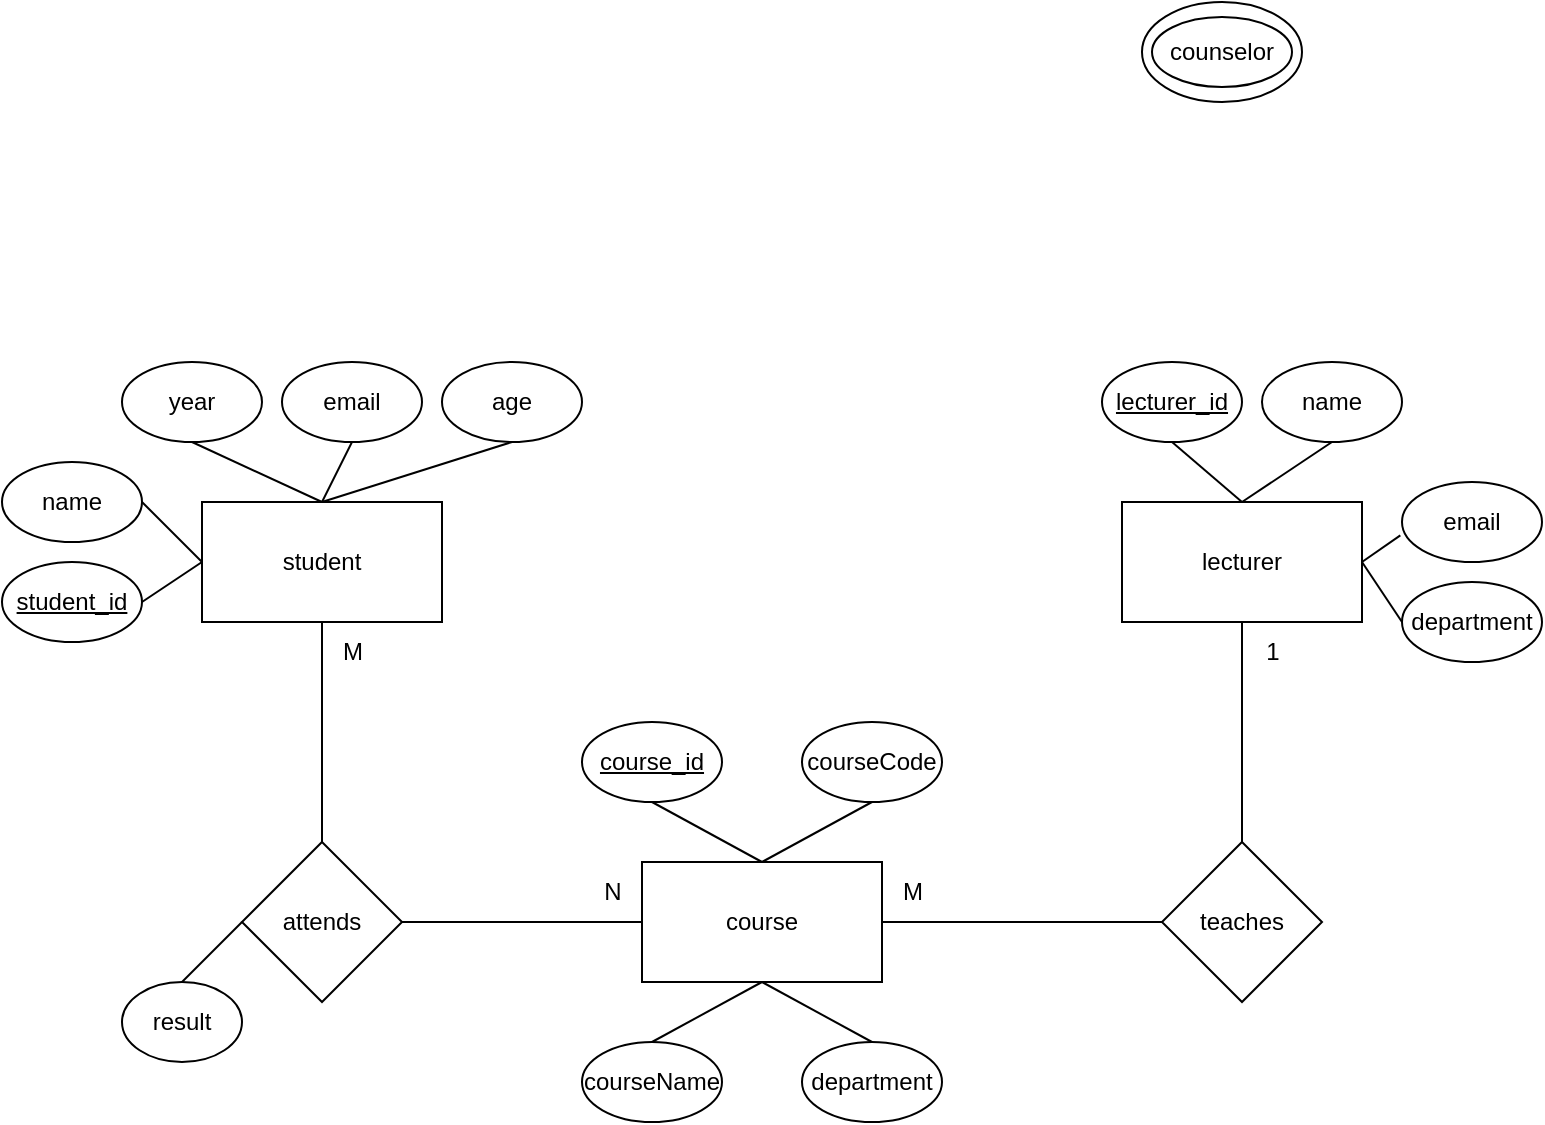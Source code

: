 <mxfile version="24.4.9" type="github">
  <diagram name="Sayfa -1" id="_w6NCnIKhzFKye_CMH-P">
    <mxGraphModel dx="1195" dy="650" grid="1" gridSize="10" guides="1" tooltips="1" connect="1" arrows="1" fold="1" page="1" pageScale="1" pageWidth="827" pageHeight="1169" math="0" shadow="0">
      <root>
        <mxCell id="0" />
        <mxCell id="1" parent="0" />
        <mxCell id="hQm0AAL2bkkplL0ZvKbk-7" value="" style="endArrow=none;html=1;rounded=0;exitX=0.5;exitY=0;exitDx=0;exitDy=0;entryX=0.5;entryY=1;entryDx=0;entryDy=0;" edge="1" parent="1" source="hQm0AAL2bkkplL0ZvKbk-10">
          <mxGeometry width="50" height="50" relative="1" as="geometry">
            <mxPoint x="450" y="490" as="sourcePoint" />
            <mxPoint x="660" y="410" as="targetPoint" />
          </mxGeometry>
        </mxCell>
        <mxCell id="hQm0AAL2bkkplL0ZvKbk-8" value="" style="endArrow=none;html=1;rounded=0;exitX=0.5;exitY=0;exitDx=0;exitDy=0;entryX=0.5;entryY=1;entryDx=0;entryDy=0;" edge="1" parent="1" source="hQm0AAL2bkkplL0ZvKbk-9">
          <mxGeometry width="50" height="50" relative="1" as="geometry">
            <mxPoint x="450" y="490" as="sourcePoint" />
            <mxPoint x="200" y="410" as="targetPoint" />
          </mxGeometry>
        </mxCell>
        <mxCell id="hQm0AAL2bkkplL0ZvKbk-11" value="" style="endArrow=none;html=1;rounded=0;exitX=1;exitY=0.5;exitDx=0;exitDy=0;entryX=0;entryY=0.5;entryDx=0;entryDy=0;" edge="1" parent="1" target="hQm0AAL2bkkplL0ZvKbk-10">
          <mxGeometry width="50" height="50" relative="1" as="geometry">
            <mxPoint x="474.0" y="560" as="sourcePoint" />
            <mxPoint x="628" y="428" as="targetPoint" />
          </mxGeometry>
        </mxCell>
        <mxCell id="hQm0AAL2bkkplL0ZvKbk-10" value="teaches" style="rhombus;whiteSpace=wrap;html=1;" vertex="1" parent="1">
          <mxGeometry x="620" y="520" width="80" height="80" as="geometry" />
        </mxCell>
        <mxCell id="hQm0AAL2bkkplL0ZvKbk-12" value="" style="endArrow=none;html=1;rounded=0;exitX=0;exitY=0.5;exitDx=0;exitDy=0;entryX=1;entryY=0.5;entryDx=0;entryDy=0;" edge="1" parent="1" source="hQm0AAL2bkkplL0ZvKbk-24" target="hQm0AAL2bkkplL0ZvKbk-9">
          <mxGeometry width="50" height="50" relative="1" as="geometry">
            <mxPoint x="354.0" y="560" as="sourcePoint" />
            <mxPoint x="182" y="428" as="targetPoint" />
          </mxGeometry>
        </mxCell>
        <mxCell id="hQm0AAL2bkkplL0ZvKbk-9" value="attends" style="rhombus;whiteSpace=wrap;html=1;" vertex="1" parent="1">
          <mxGeometry x="160" y="520" width="80" height="80" as="geometry" />
        </mxCell>
        <mxCell id="hQm0AAL2bkkplL0ZvKbk-14" value="M" style="text;html=1;align=center;verticalAlign=middle;resizable=0;points=[];autosize=1;strokeColor=none;fillColor=none;" vertex="1" parent="1">
          <mxGeometry x="200" y="410" width="30" height="30" as="geometry" />
        </mxCell>
        <mxCell id="hQm0AAL2bkkplL0ZvKbk-15" value="N" style="text;html=1;align=center;verticalAlign=middle;resizable=0;points=[];autosize=1;strokeColor=none;fillColor=none;" vertex="1" parent="1">
          <mxGeometry x="330" y="530" width="30" height="30" as="geometry" />
        </mxCell>
        <mxCell id="hQm0AAL2bkkplL0ZvKbk-16" value="M" style="text;html=1;align=center;verticalAlign=middle;resizable=0;points=[];autosize=1;strokeColor=none;fillColor=none;" vertex="1" parent="1">
          <mxGeometry x="480" y="530" width="30" height="30" as="geometry" />
        </mxCell>
        <mxCell id="hQm0AAL2bkkplL0ZvKbk-17" value="1" style="text;html=1;align=center;verticalAlign=middle;resizable=0;points=[];autosize=1;strokeColor=none;fillColor=none;" vertex="1" parent="1">
          <mxGeometry x="660" y="410" width="30" height="30" as="geometry" />
        </mxCell>
        <mxCell id="hQm0AAL2bkkplL0ZvKbk-20" value="" style="ellipse;whiteSpace=wrap;html=1;" vertex="1" parent="1">
          <mxGeometry x="610" y="100" width="80" height="50" as="geometry" />
        </mxCell>
        <mxCell id="hQm0AAL2bkkplL0ZvKbk-22" value="counselor" style="ellipse;whiteSpace=wrap;html=1;" vertex="1" parent="1">
          <mxGeometry x="615" y="107.5" width="70" height="35" as="geometry" />
        </mxCell>
        <mxCell id="hQm0AAL2bkkplL0ZvKbk-23" value="student" style="rounded=0;whiteSpace=wrap;html=1;" vertex="1" parent="1">
          <mxGeometry x="140" y="350" width="120" height="60" as="geometry" />
        </mxCell>
        <mxCell id="hQm0AAL2bkkplL0ZvKbk-24" value="course" style="rounded=0;whiteSpace=wrap;html=1;" vertex="1" parent="1">
          <mxGeometry x="360" y="530" width="120" height="60" as="geometry" />
        </mxCell>
        <mxCell id="hQm0AAL2bkkplL0ZvKbk-25" value="lecturer" style="rounded=0;whiteSpace=wrap;html=1;" vertex="1" parent="1">
          <mxGeometry x="600" y="350" width="120" height="60" as="geometry" />
        </mxCell>
        <mxCell id="hQm0AAL2bkkplL0ZvKbk-26" value="result" style="ellipse;whiteSpace=wrap;html=1;" vertex="1" parent="1">
          <mxGeometry x="100" y="590" width="60" height="40" as="geometry" />
        </mxCell>
        <mxCell id="hQm0AAL2bkkplL0ZvKbk-29" value="" style="endArrow=none;html=1;rounded=0;entryX=0;entryY=0.5;entryDx=0;entryDy=0;" edge="1" parent="1" target="hQm0AAL2bkkplL0ZvKbk-9">
          <mxGeometry width="50" height="50" relative="1" as="geometry">
            <mxPoint x="130" y="590" as="sourcePoint" />
            <mxPoint x="130" y="560" as="targetPoint" />
            <Array as="points" />
          </mxGeometry>
        </mxCell>
        <mxCell id="hQm0AAL2bkkplL0ZvKbk-30" value="&lt;u&gt;student_id&lt;/u&gt;" style="ellipse;whiteSpace=wrap;html=1;" vertex="1" parent="1">
          <mxGeometry x="40" y="380" width="70" height="40" as="geometry" />
        </mxCell>
        <mxCell id="hQm0AAL2bkkplL0ZvKbk-33" value="name" style="ellipse;whiteSpace=wrap;html=1;" vertex="1" parent="1">
          <mxGeometry x="40" y="330" width="70" height="40" as="geometry" />
        </mxCell>
        <mxCell id="hQm0AAL2bkkplL0ZvKbk-34" value="year" style="ellipse;whiteSpace=wrap;html=1;" vertex="1" parent="1">
          <mxGeometry x="100" y="280" width="70" height="40" as="geometry" />
        </mxCell>
        <mxCell id="hQm0AAL2bkkplL0ZvKbk-35" value="email" style="ellipse;whiteSpace=wrap;html=1;" vertex="1" parent="1">
          <mxGeometry x="180" y="280" width="70" height="40" as="geometry" />
        </mxCell>
        <mxCell id="hQm0AAL2bkkplL0ZvKbk-36" value="age" style="ellipse;whiteSpace=wrap;html=1;" vertex="1" parent="1">
          <mxGeometry x="260" y="280" width="70" height="40" as="geometry" />
        </mxCell>
        <mxCell id="hQm0AAL2bkkplL0ZvKbk-37" value="&lt;u&gt;lecturer_id&lt;/u&gt;" style="ellipse;whiteSpace=wrap;html=1;" vertex="1" parent="1">
          <mxGeometry x="590" y="280" width="70" height="40" as="geometry" />
        </mxCell>
        <mxCell id="hQm0AAL2bkkplL0ZvKbk-38" value="name" style="ellipse;whiteSpace=wrap;html=1;" vertex="1" parent="1">
          <mxGeometry x="670" y="280" width="70" height="40" as="geometry" />
        </mxCell>
        <mxCell id="hQm0AAL2bkkplL0ZvKbk-39" value="email" style="ellipse;whiteSpace=wrap;html=1;" vertex="1" parent="1">
          <mxGeometry x="740" y="340" width="70" height="40" as="geometry" />
        </mxCell>
        <mxCell id="hQm0AAL2bkkplL0ZvKbk-40" value="department" style="ellipse;whiteSpace=wrap;html=1;" vertex="1" parent="1">
          <mxGeometry x="740" y="390" width="70" height="40" as="geometry" />
        </mxCell>
        <mxCell id="hQm0AAL2bkkplL0ZvKbk-41" value="&lt;u&gt;course_id&lt;/u&gt;" style="ellipse;whiteSpace=wrap;html=1;" vertex="1" parent="1">
          <mxGeometry x="330" y="460" width="70" height="40" as="geometry" />
        </mxCell>
        <mxCell id="hQm0AAL2bkkplL0ZvKbk-42" value="courseName" style="ellipse;whiteSpace=wrap;html=1;" vertex="1" parent="1">
          <mxGeometry x="330" y="620" width="70" height="40" as="geometry" />
        </mxCell>
        <mxCell id="hQm0AAL2bkkplL0ZvKbk-43" value="department" style="ellipse;whiteSpace=wrap;html=1;" vertex="1" parent="1">
          <mxGeometry x="440" y="620" width="70" height="40" as="geometry" />
        </mxCell>
        <mxCell id="hQm0AAL2bkkplL0ZvKbk-44" value="courseCode" style="ellipse;whiteSpace=wrap;html=1;" vertex="1" parent="1">
          <mxGeometry x="440" y="460" width="70" height="40" as="geometry" />
        </mxCell>
        <mxCell id="hQm0AAL2bkkplL0ZvKbk-46" style="edgeStyle=orthogonalEdgeStyle;rounded=0;orthogonalLoop=1;jettySize=auto;html=1;exitX=0.5;exitY=1;exitDx=0;exitDy=0;" edge="1" parent="1" source="hQm0AAL2bkkplL0ZvKbk-44" target="hQm0AAL2bkkplL0ZvKbk-44">
          <mxGeometry relative="1" as="geometry" />
        </mxCell>
        <mxCell id="hQm0AAL2bkkplL0ZvKbk-48" value="" style="endArrow=none;html=1;rounded=0;entryX=0.5;entryY=1;entryDx=0;entryDy=0;exitX=0.5;exitY=0;exitDx=0;exitDy=0;" edge="1" parent="1" source="hQm0AAL2bkkplL0ZvKbk-24" target="hQm0AAL2bkkplL0ZvKbk-44">
          <mxGeometry width="50" height="50" relative="1" as="geometry">
            <mxPoint x="420" y="580" as="sourcePoint" />
            <mxPoint x="470" y="530" as="targetPoint" />
          </mxGeometry>
        </mxCell>
        <mxCell id="hQm0AAL2bkkplL0ZvKbk-49" value="" style="endArrow=none;html=1;rounded=0;entryX=0.5;entryY=1;entryDx=0;entryDy=0;" edge="1" parent="1" target="hQm0AAL2bkkplL0ZvKbk-41">
          <mxGeometry width="50" height="50" relative="1" as="geometry">
            <mxPoint x="420" y="530" as="sourcePoint" />
            <mxPoint x="485" y="510" as="targetPoint" />
          </mxGeometry>
        </mxCell>
        <mxCell id="hQm0AAL2bkkplL0ZvKbk-50" value="" style="endArrow=none;html=1;rounded=0;entryX=0.5;entryY=1;entryDx=0;entryDy=0;exitX=0.5;exitY=0;exitDx=0;exitDy=0;" edge="1" parent="1" source="hQm0AAL2bkkplL0ZvKbk-42" target="hQm0AAL2bkkplL0ZvKbk-24">
          <mxGeometry width="50" height="50" relative="1" as="geometry">
            <mxPoint x="440" y="550" as="sourcePoint" />
            <mxPoint x="495" y="520" as="targetPoint" />
          </mxGeometry>
        </mxCell>
        <mxCell id="hQm0AAL2bkkplL0ZvKbk-52" value="" style="endArrow=none;html=1;rounded=0;entryX=0.5;entryY=1;entryDx=0;entryDy=0;exitX=0.5;exitY=0;exitDx=0;exitDy=0;" edge="1" parent="1" source="hQm0AAL2bkkplL0ZvKbk-43" target="hQm0AAL2bkkplL0ZvKbk-24">
          <mxGeometry width="50" height="50" relative="1" as="geometry">
            <mxPoint x="375" y="630" as="sourcePoint" />
            <mxPoint x="430" y="600" as="targetPoint" />
          </mxGeometry>
        </mxCell>
        <mxCell id="hQm0AAL2bkkplL0ZvKbk-53" value="" style="endArrow=none;html=1;rounded=0;entryX=1;entryY=0.5;entryDx=0;entryDy=0;exitX=0;exitY=0.5;exitDx=0;exitDy=0;" edge="1" parent="1" source="hQm0AAL2bkkplL0ZvKbk-23" target="hQm0AAL2bkkplL0ZvKbk-30">
          <mxGeometry width="50" height="50" relative="1" as="geometry">
            <mxPoint x="420" y="580" as="sourcePoint" />
            <mxPoint x="470" y="530" as="targetPoint" />
          </mxGeometry>
        </mxCell>
        <mxCell id="hQm0AAL2bkkplL0ZvKbk-54" value="" style="endArrow=none;html=1;rounded=0;entryX=1;entryY=0.5;entryDx=0;entryDy=0;exitX=0;exitY=0.5;exitDx=0;exitDy=0;" edge="1" parent="1" source="hQm0AAL2bkkplL0ZvKbk-23" target="hQm0AAL2bkkplL0ZvKbk-33">
          <mxGeometry width="50" height="50" relative="1" as="geometry">
            <mxPoint x="150" y="390" as="sourcePoint" />
            <mxPoint x="120" y="410" as="targetPoint" />
          </mxGeometry>
        </mxCell>
        <mxCell id="hQm0AAL2bkkplL0ZvKbk-55" value="" style="endArrow=none;html=1;rounded=0;entryX=0.5;entryY=1;entryDx=0;entryDy=0;exitX=0.5;exitY=0;exitDx=0;exitDy=0;" edge="1" parent="1" source="hQm0AAL2bkkplL0ZvKbk-23" target="hQm0AAL2bkkplL0ZvKbk-34">
          <mxGeometry width="50" height="50" relative="1" as="geometry">
            <mxPoint x="150" y="390" as="sourcePoint" />
            <mxPoint x="120" y="360" as="targetPoint" />
          </mxGeometry>
        </mxCell>
        <mxCell id="hQm0AAL2bkkplL0ZvKbk-56" value="" style="endArrow=none;html=1;rounded=0;entryX=0.5;entryY=1;entryDx=0;entryDy=0;exitX=0.5;exitY=0;exitDx=0;exitDy=0;" edge="1" parent="1" source="hQm0AAL2bkkplL0ZvKbk-23" target="hQm0AAL2bkkplL0ZvKbk-35">
          <mxGeometry width="50" height="50" relative="1" as="geometry">
            <mxPoint x="210" y="360" as="sourcePoint" />
            <mxPoint x="145" y="330" as="targetPoint" />
          </mxGeometry>
        </mxCell>
        <mxCell id="hQm0AAL2bkkplL0ZvKbk-57" value="" style="endArrow=none;html=1;rounded=0;entryX=0.5;entryY=1;entryDx=0;entryDy=0;exitX=0.5;exitY=0;exitDx=0;exitDy=0;" edge="1" parent="1" source="hQm0AAL2bkkplL0ZvKbk-23" target="hQm0AAL2bkkplL0ZvKbk-36">
          <mxGeometry width="50" height="50" relative="1" as="geometry">
            <mxPoint x="210" y="360" as="sourcePoint" />
            <mxPoint x="225" y="330" as="targetPoint" />
          </mxGeometry>
        </mxCell>
        <mxCell id="hQm0AAL2bkkplL0ZvKbk-58" value="" style="endArrow=none;html=1;rounded=0;entryX=0.5;entryY=1;entryDx=0;entryDy=0;exitX=0.5;exitY=0;exitDx=0;exitDy=0;" edge="1" parent="1" source="hQm0AAL2bkkplL0ZvKbk-25" target="hQm0AAL2bkkplL0ZvKbk-37">
          <mxGeometry width="50" height="50" relative="1" as="geometry">
            <mxPoint x="490" y="570" as="sourcePoint" />
            <mxPoint x="540" y="520" as="targetPoint" />
          </mxGeometry>
        </mxCell>
        <mxCell id="hQm0AAL2bkkplL0ZvKbk-59" value="" style="endArrow=none;html=1;rounded=0;entryX=0.5;entryY=1;entryDx=0;entryDy=0;exitX=0.5;exitY=0;exitDx=0;exitDy=0;" edge="1" parent="1" source="hQm0AAL2bkkplL0ZvKbk-25" target="hQm0AAL2bkkplL0ZvKbk-38">
          <mxGeometry width="50" height="50" relative="1" as="geometry">
            <mxPoint x="670" y="360" as="sourcePoint" />
            <mxPoint x="635" y="330" as="targetPoint" />
          </mxGeometry>
        </mxCell>
        <mxCell id="hQm0AAL2bkkplL0ZvKbk-60" value="" style="endArrow=none;html=1;rounded=0;entryX=-0.012;entryY=0.667;entryDx=0;entryDy=0;exitX=1;exitY=0.5;exitDx=0;exitDy=0;entryPerimeter=0;" edge="1" parent="1" source="hQm0AAL2bkkplL0ZvKbk-25" target="hQm0AAL2bkkplL0ZvKbk-39">
          <mxGeometry width="50" height="50" relative="1" as="geometry">
            <mxPoint x="670" y="360" as="sourcePoint" />
            <mxPoint x="715" y="330" as="targetPoint" />
          </mxGeometry>
        </mxCell>
        <mxCell id="hQm0AAL2bkkplL0ZvKbk-61" value="" style="endArrow=none;html=1;rounded=0;entryX=0;entryY=0.5;entryDx=0;entryDy=0;exitX=1;exitY=0.5;exitDx=0;exitDy=0;" edge="1" parent="1" source="hQm0AAL2bkkplL0ZvKbk-25" target="hQm0AAL2bkkplL0ZvKbk-40">
          <mxGeometry width="50" height="50" relative="1" as="geometry">
            <mxPoint x="730" y="390" as="sourcePoint" />
            <mxPoint x="750" y="370" as="targetPoint" />
          </mxGeometry>
        </mxCell>
      </root>
    </mxGraphModel>
  </diagram>
</mxfile>
